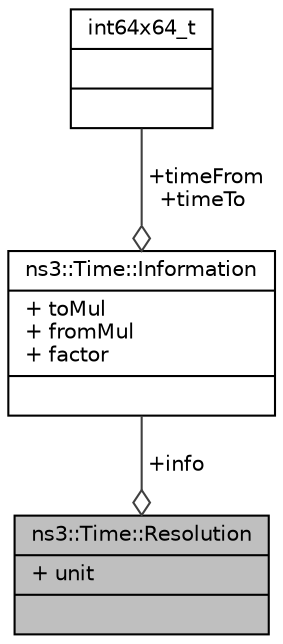 digraph "ns3::Time::Resolution"
{
  edge [fontname="Helvetica",fontsize="10",labelfontname="Helvetica",labelfontsize="10"];
  node [fontname="Helvetica",fontsize="10",shape=record];
  Node1 [label="{ns3::Time::Resolution\n|+ unit\l|}",height=0.2,width=0.4,color="black", fillcolor="grey75", style="filled", fontcolor="black"];
  Node2 -> Node1 [color="grey25",fontsize="10",style="solid",label=" +info" ,arrowhead="odiamond"];
  Node2 [label="{ns3::Time::Information\n|+ toMul\l+ fromMul\l+ factor\l|}",height=0.2,width=0.4,color="black", fillcolor="white", style="filled",URL="$df/d5b/structns3_1_1Time_1_1Information.html"];
  Node3 -> Node2 [color="grey25",fontsize="10",style="solid",label=" +timeFrom\n+timeTo" ,arrowhead="odiamond"];
  Node3 [label="{int64x64_t\n||}",height=0.2,width=0.4,color="black", fillcolor="white", style="filled",URL="$d0/dde/classint64x64__t.html"];
}
